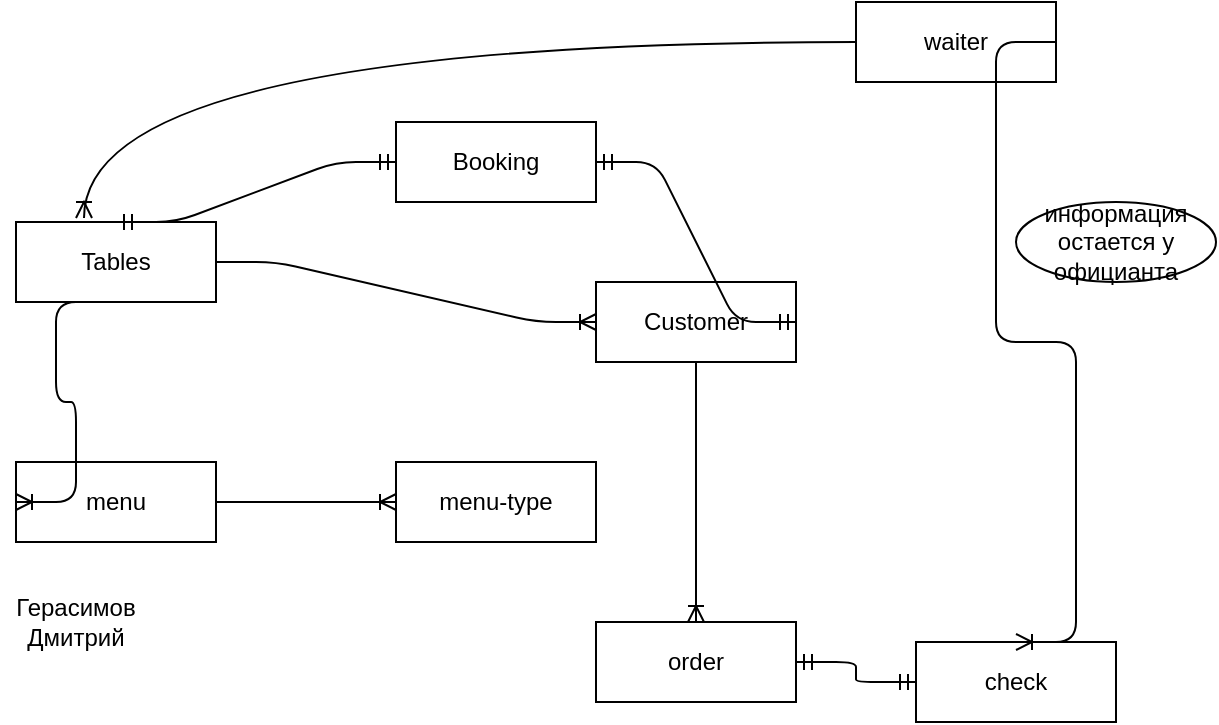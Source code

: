 <mxfile version="13.7.8" type="github">
  <diagram id="R7FvvUTfoDNUBcz5hPDE" name="Page-1">
    <mxGraphModel dx="828" dy="452" grid="1" gridSize="10" guides="1" tooltips="1" connect="1" arrows="1" fold="1" page="1" pageScale="1" pageWidth="827" pageHeight="1169" math="0" shadow="0">
      <root>
        <mxCell id="0" />
        <mxCell id="1" parent="0" />
        <mxCell id="VfqOtJUr49CEODAoZH7p-23" value="" style="edgeStyle=entityRelationEdgeStyle;fontSize=12;html=1;endArrow=ERoneToMany;exitX=1;exitY=0.5;exitDx=0;exitDy=0;" edge="1" parent="1" source="VfqOtJUr49CEODAoZH7p-25" target="VfqOtJUr49CEODAoZH7p-24">
          <mxGeometry width="100" height="100" relative="1" as="geometry">
            <mxPoint x="240" y="330" as="sourcePoint" />
            <mxPoint x="340" y="230" as="targetPoint" />
          </mxGeometry>
        </mxCell>
        <mxCell id="VfqOtJUr49CEODAoZH7p-24" value="Customer" style="whiteSpace=wrap;html=1;align=center;" vertex="1" parent="1">
          <mxGeometry x="380" y="320" width="100" height="40" as="geometry" />
        </mxCell>
        <mxCell id="VfqOtJUr49CEODAoZH7p-25" value="Tables" style="whiteSpace=wrap;html=1;align=center;" vertex="1" parent="1">
          <mxGeometry x="90" y="290" width="100" height="40" as="geometry" />
        </mxCell>
        <mxCell id="VfqOtJUr49CEODAoZH7p-27" value="Booking" style="whiteSpace=wrap;html=1;align=center;" vertex="1" parent="1">
          <mxGeometry x="280" y="240" width="100" height="40" as="geometry" />
        </mxCell>
        <mxCell id="VfqOtJUr49CEODAoZH7p-29" value="" style="edgeStyle=entityRelationEdgeStyle;fontSize=12;html=1;endArrow=ERmandOne;startArrow=ERmandOne;exitX=1;exitY=0.5;exitDx=0;exitDy=0;" edge="1" parent="1" source="VfqOtJUr49CEODAoZH7p-24" target="VfqOtJUr49CEODAoZH7p-27">
          <mxGeometry width="100" height="100" relative="1" as="geometry">
            <mxPoint x="314" y="340" as="sourcePoint" />
            <mxPoint x="450" y="230" as="targetPoint" />
          </mxGeometry>
        </mxCell>
        <mxCell id="VfqOtJUr49CEODAoZH7p-33" value="" style="edgeStyle=entityRelationEdgeStyle;fontSize=12;html=1;endArrow=ERmandOne;startArrow=ERmandOne;entryX=0;entryY=0.5;entryDx=0;entryDy=0;exitX=0.5;exitY=0;exitDx=0;exitDy=0;" edge="1" parent="1" source="VfqOtJUr49CEODAoZH7p-25" target="VfqOtJUr49CEODAoZH7p-27">
          <mxGeometry width="100" height="100" relative="1" as="geometry">
            <mxPoint x="330" y="320" as="sourcePoint" />
            <mxPoint x="430" y="220" as="targetPoint" />
          </mxGeometry>
        </mxCell>
        <mxCell id="VfqOtJUr49CEODAoZH7p-34" value="order" style="whiteSpace=wrap;html=1;align=center;" vertex="1" parent="1">
          <mxGeometry x="380" y="490" width="100" height="40" as="geometry" />
        </mxCell>
        <mxCell id="VfqOtJUr49CEODAoZH7p-36" value="check" style="whiteSpace=wrap;html=1;align=center;" vertex="1" parent="1">
          <mxGeometry x="540" y="500" width="100" height="40" as="geometry" />
        </mxCell>
        <mxCell id="VfqOtJUr49CEODAoZH7p-39" value="waiter" style="whiteSpace=wrap;html=1;align=center;" vertex="1" parent="1">
          <mxGeometry x="510" y="180" width="100" height="40" as="geometry" />
        </mxCell>
        <mxCell id="VfqOtJUr49CEODAoZH7p-41" value="menu" style="whiteSpace=wrap;html=1;align=center;" vertex="1" parent="1">
          <mxGeometry x="90" y="410" width="100" height="40" as="geometry" />
        </mxCell>
        <mxCell id="VfqOtJUr49CEODAoZH7p-42" value="" style="edgeStyle=entityRelationEdgeStyle;fontSize=12;html=1;endArrow=ERoneToMany;exitX=0.5;exitY=1;exitDx=0;exitDy=0;entryX=0;entryY=0.5;entryDx=0;entryDy=0;" edge="1" parent="1" source="VfqOtJUr49CEODAoZH7p-25" target="VfqOtJUr49CEODAoZH7p-41">
          <mxGeometry width="100" height="100" relative="1" as="geometry">
            <mxPoint x="50" y="450" as="sourcePoint" />
            <mxPoint x="50" y="350" as="targetPoint" />
          </mxGeometry>
        </mxCell>
        <mxCell id="VfqOtJUr49CEODAoZH7p-44" value="menu-type" style="whiteSpace=wrap;html=1;align=center;" vertex="1" parent="1">
          <mxGeometry x="280" y="410" width="100" height="40" as="geometry" />
        </mxCell>
        <mxCell id="VfqOtJUr49CEODAoZH7p-45" value="" style="edgeStyle=entityRelationEdgeStyle;fontSize=12;html=1;endArrow=ERoneToMany;entryX=0;entryY=0.5;entryDx=0;entryDy=0;exitX=1;exitY=0.5;exitDx=0;exitDy=0;" edge="1" parent="1" source="VfqOtJUr49CEODAoZH7p-41" target="VfqOtJUr49CEODAoZH7p-44">
          <mxGeometry width="100" height="100" relative="1" as="geometry">
            <mxPoint x="170" y="530" as="sourcePoint" />
            <mxPoint x="270" y="430" as="targetPoint" />
          </mxGeometry>
        </mxCell>
        <mxCell id="VfqOtJUr49CEODAoZH7p-46" value="" style="edgeStyle=entityRelationEdgeStyle;fontSize=12;html=1;endArrow=ERmandOne;startArrow=ERmandOne;entryX=0;entryY=0.5;entryDx=0;entryDy=0;exitX=1;exitY=0.5;exitDx=0;exitDy=0;" edge="1" parent="1" source="VfqOtJUr49CEODAoZH7p-34" target="VfqOtJUr49CEODAoZH7p-36">
          <mxGeometry width="100" height="100" relative="1" as="geometry">
            <mxPoint x="480" y="620" as="sourcePoint" />
            <mxPoint x="580" y="520" as="targetPoint" />
          </mxGeometry>
        </mxCell>
        <mxCell id="VfqOtJUr49CEODAoZH7p-47" value="" style="edgeStyle=entityRelationEdgeStyle;fontSize=12;html=1;endArrow=ERoneToMany;entryX=0.5;entryY=0;entryDx=0;entryDy=0;exitX=1;exitY=0.5;exitDx=0;exitDy=0;" edge="1" parent="1" source="VfqOtJUr49CEODAoZH7p-39" target="VfqOtJUr49CEODAoZH7p-36">
          <mxGeometry width="100" height="100" relative="1" as="geometry">
            <mxPoint x="220" y="230" as="sourcePoint" />
            <mxPoint x="320" y="130" as="targetPoint" />
          </mxGeometry>
        </mxCell>
        <mxCell id="VfqOtJUr49CEODAoZH7p-48" value="" style="edgeStyle=orthogonalEdgeStyle;fontSize=12;html=1;endArrow=ERoneToMany;curved=1;entryX=0.34;entryY=-0.05;entryDx=0;entryDy=0;entryPerimeter=0;exitX=0;exitY=0.5;exitDx=0;exitDy=0;" edge="1" parent="1" source="VfqOtJUr49CEODAoZH7p-39" target="VfqOtJUr49CEODAoZH7p-25">
          <mxGeometry width="100" height="100" relative="1" as="geometry">
            <mxPoint x="400" y="140" as="sourcePoint" />
            <mxPoint x="100" y="320" as="targetPoint" />
          </mxGeometry>
        </mxCell>
        <mxCell id="VfqOtJUr49CEODAoZH7p-51" value="информация остается у официанта" style="ellipse;whiteSpace=wrap;html=1;align=center;" vertex="1" parent="1">
          <mxGeometry x="590" y="280" width="100" height="40" as="geometry" />
        </mxCell>
        <mxCell id="VfqOtJUr49CEODAoZH7p-52" value="" style="fontSize=12;html=1;endArrow=ERoneToMany;exitX=0.5;exitY=1;exitDx=0;exitDy=0;entryX=0.5;entryY=0;entryDx=0;entryDy=0;" edge="1" parent="1" source="VfqOtJUr49CEODAoZH7p-24" target="VfqOtJUr49CEODAoZH7p-34">
          <mxGeometry width="100" height="100" relative="1" as="geometry">
            <mxPoint x="400" y="460" as="sourcePoint" />
            <mxPoint x="500" y="360" as="targetPoint" />
          </mxGeometry>
        </mxCell>
        <mxCell id="VfqOtJUr49CEODAoZH7p-53" value="Герасимов Дмитрий" style="text;html=1;strokeColor=none;fillColor=none;align=center;verticalAlign=middle;whiteSpace=wrap;rounded=0;" vertex="1" parent="1">
          <mxGeometry x="100" y="480" width="40" height="20" as="geometry" />
        </mxCell>
      </root>
    </mxGraphModel>
  </diagram>
</mxfile>
